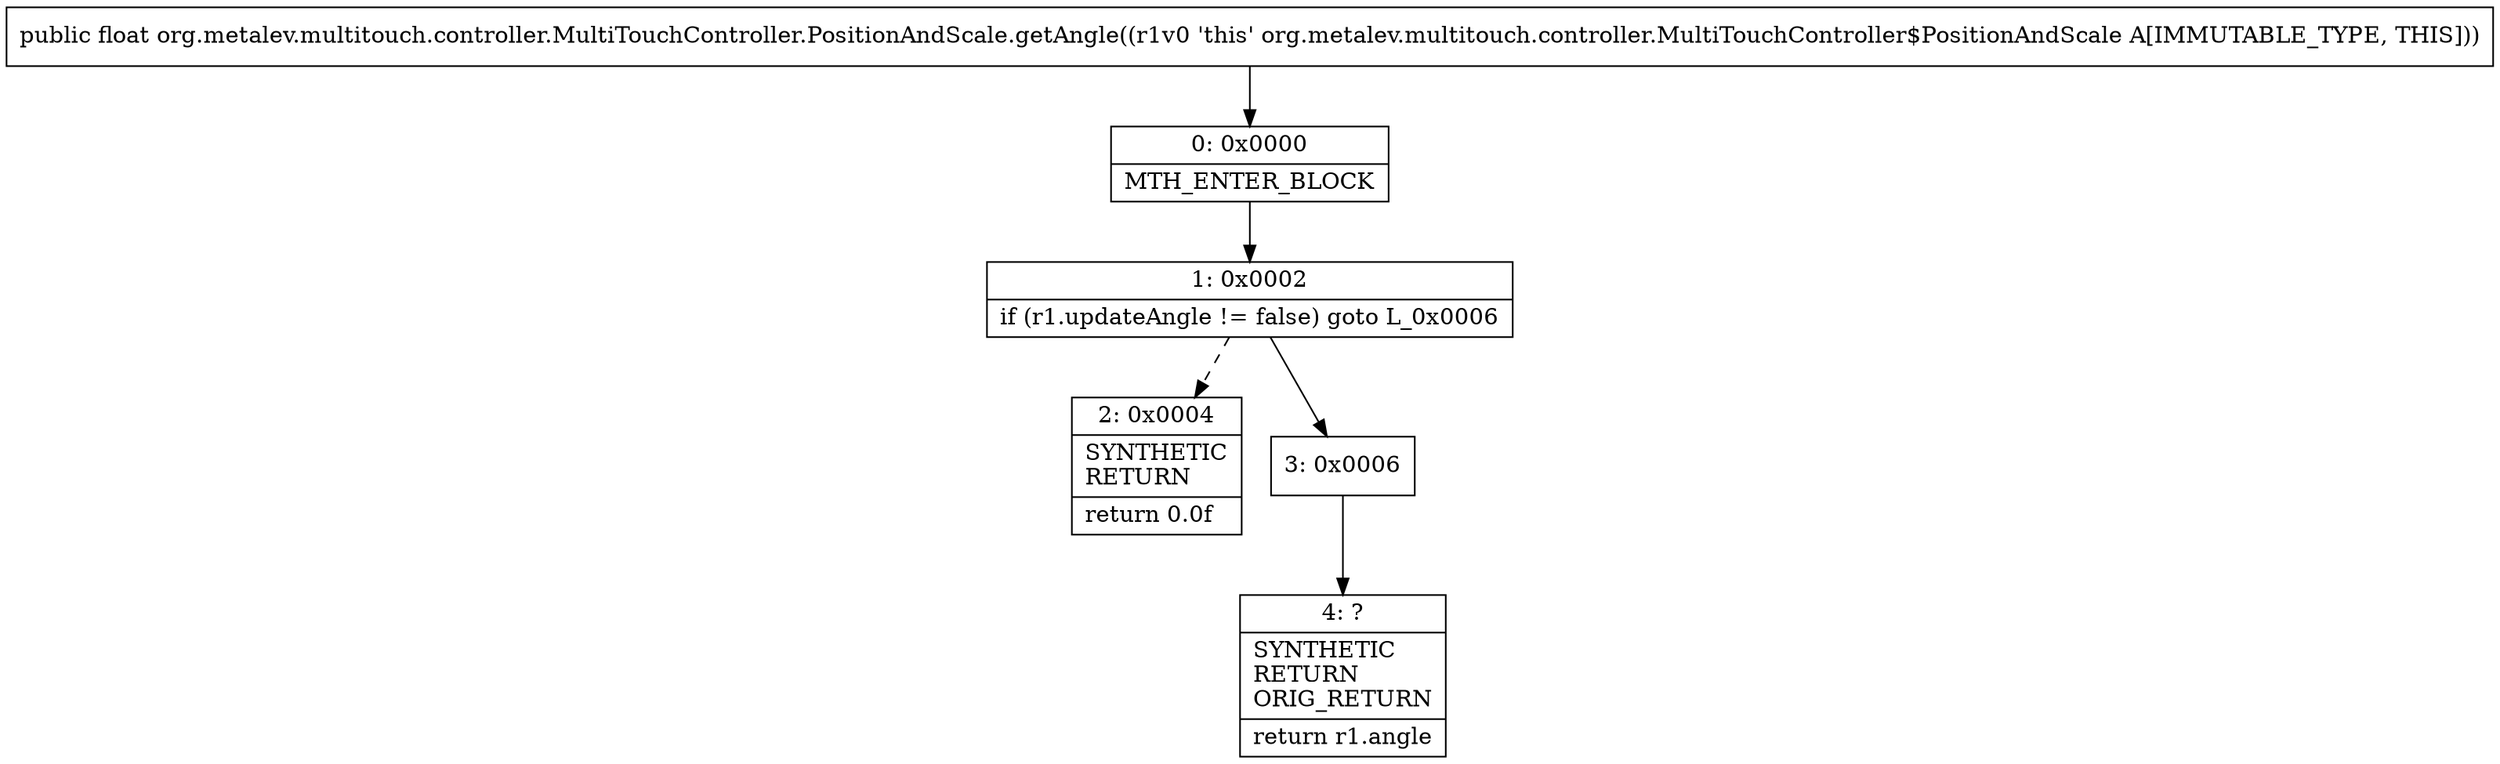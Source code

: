 digraph "CFG fororg.metalev.multitouch.controller.MultiTouchController.PositionAndScale.getAngle()F" {
Node_0 [shape=record,label="{0\:\ 0x0000|MTH_ENTER_BLOCK\l}"];
Node_1 [shape=record,label="{1\:\ 0x0002|if (r1.updateAngle != false) goto L_0x0006\l}"];
Node_2 [shape=record,label="{2\:\ 0x0004|SYNTHETIC\lRETURN\l|return 0.0f\l}"];
Node_3 [shape=record,label="{3\:\ 0x0006}"];
Node_4 [shape=record,label="{4\:\ ?|SYNTHETIC\lRETURN\lORIG_RETURN\l|return r1.angle\l}"];
MethodNode[shape=record,label="{public float org.metalev.multitouch.controller.MultiTouchController.PositionAndScale.getAngle((r1v0 'this' org.metalev.multitouch.controller.MultiTouchController$PositionAndScale A[IMMUTABLE_TYPE, THIS])) }"];
MethodNode -> Node_0;
Node_0 -> Node_1;
Node_1 -> Node_2[style=dashed];
Node_1 -> Node_3;
Node_3 -> Node_4;
}

